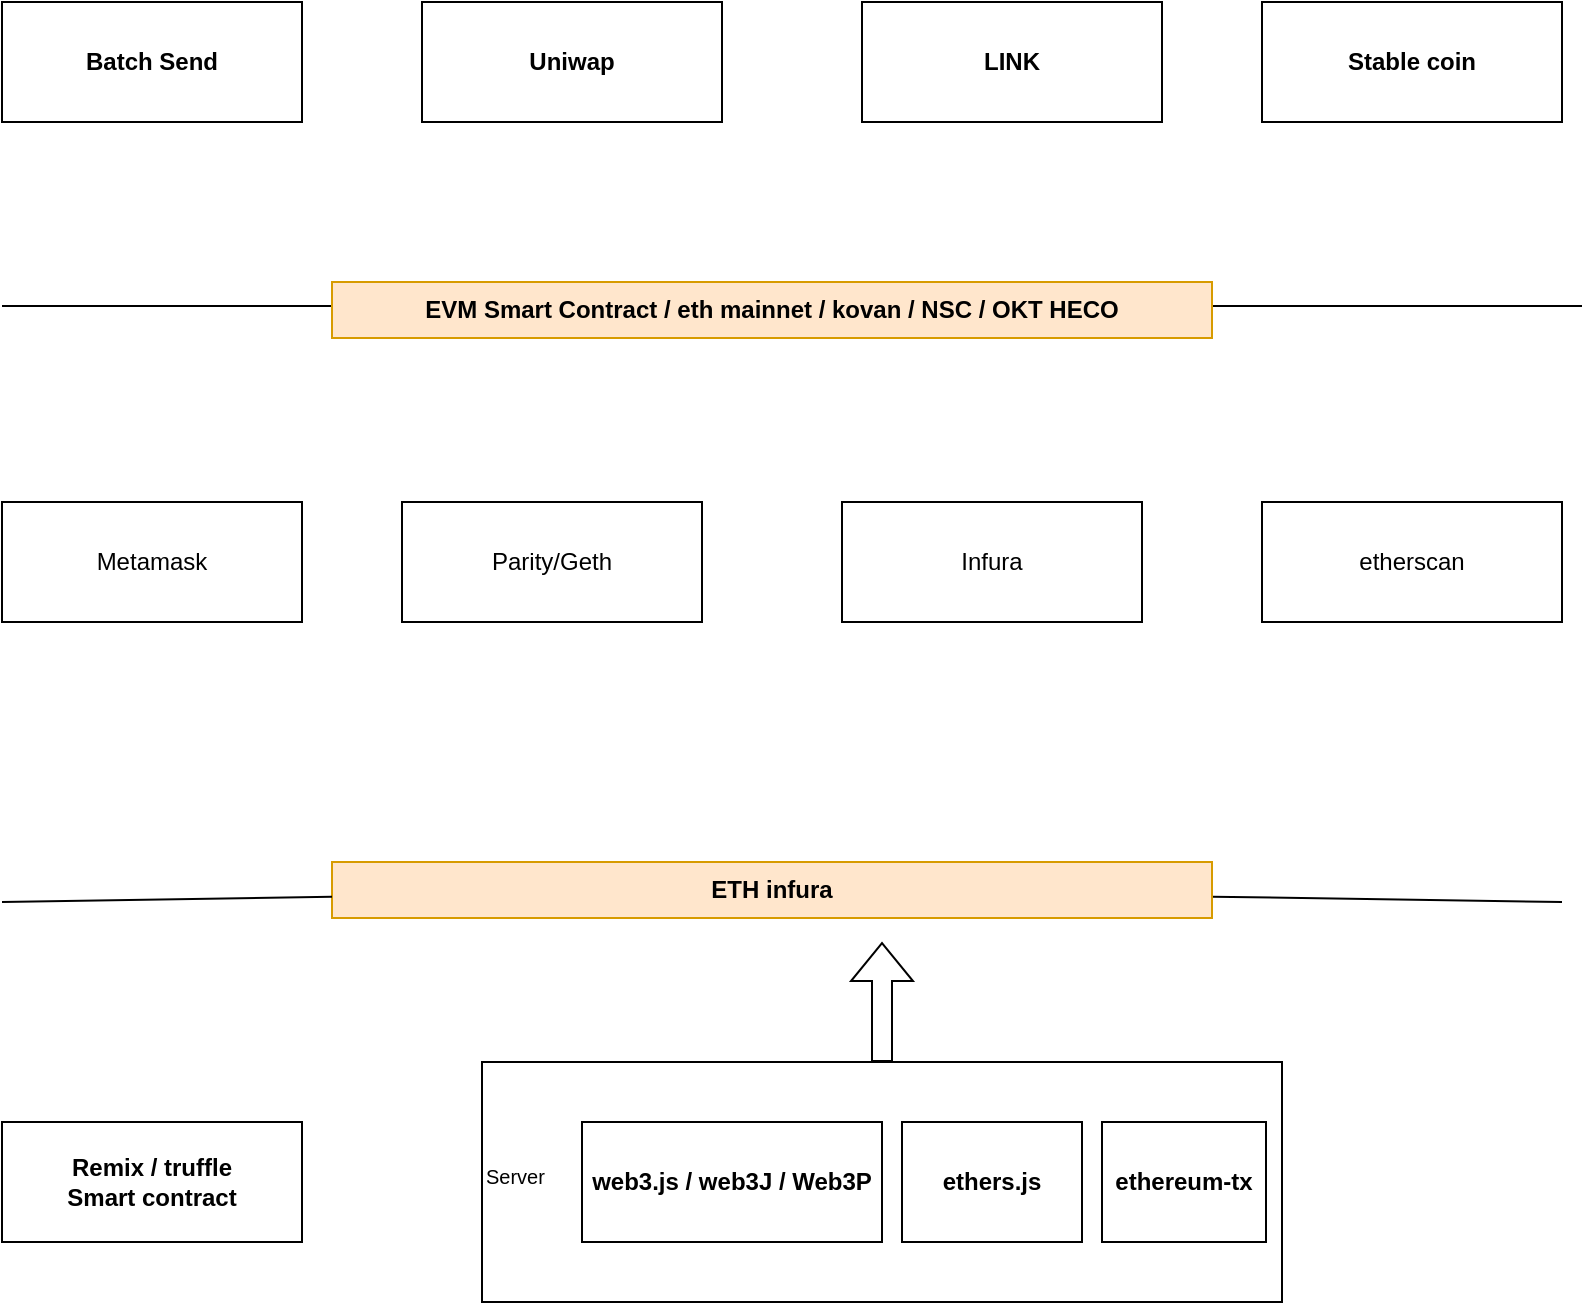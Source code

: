 <mxfile version="17.1.2" type="github">
  <diagram id="XzU88MFnE1Mp-erbCHA6" name="整体架构">
    <mxGraphModel dx="1409" dy="737" grid="1" gridSize="10" guides="1" tooltips="1" connect="1" arrows="1" fold="1" page="1" pageScale="1" pageWidth="850" pageHeight="1100" math="0" shadow="0">
      <root>
        <mxCell id="0" />
        <mxCell id="1" parent="0" />
        <mxCell id="IMkSQCw6tzFDL6CUBRC3-22" value="&lt;sup&gt;Server&lt;/sup&gt;" style="rounded=0;whiteSpace=wrap;html=1;labelBackgroundColor=none;fontSize=12;fontColor=#000000;align=left;" vertex="1" parent="1">
          <mxGeometry x="280" y="600" width="400" height="120" as="geometry" />
        </mxCell>
        <object label="Batch Send" id="IMkSQCw6tzFDL6CUBRC3-1">
          <mxCell style="rounded=0;whiteSpace=wrap;html=1;fontStyle=1;fontColor=#000000;" vertex="1" parent="1">
            <mxGeometry x="40" y="70" width="150" height="60" as="geometry" />
          </mxCell>
        </object>
        <mxCell id="IMkSQCw6tzFDL6CUBRC3-2" value="Uniwap" style="rounded=0;whiteSpace=wrap;html=1;fontStyle=1" vertex="1" parent="1">
          <mxGeometry x="250" y="70" width="150" height="60" as="geometry" />
        </mxCell>
        <mxCell id="IMkSQCw6tzFDL6CUBRC3-3" value="LINK" style="rounded=0;whiteSpace=wrap;html=1;fontStyle=1" vertex="1" parent="1">
          <mxGeometry x="470" y="70" width="150" height="60" as="geometry" />
        </mxCell>
        <mxCell id="IMkSQCw6tzFDL6CUBRC3-4" value="Stable coin" style="rounded=0;whiteSpace=wrap;html=1;fontStyle=1" vertex="1" parent="1">
          <mxGeometry x="670" y="70" width="150" height="60" as="geometry" />
        </mxCell>
        <mxCell id="IMkSQCw6tzFDL6CUBRC3-5" value="" style="endArrow=none;html=1;rounded=0;fontColor=#000000;" edge="1" parent="1">
          <mxGeometry width="50" height="50" relative="1" as="geometry">
            <mxPoint x="40" y="222" as="sourcePoint" />
            <mxPoint x="830" y="222" as="targetPoint" />
          </mxGeometry>
        </mxCell>
        <mxCell id="IMkSQCw6tzFDL6CUBRC3-6" value="Metamask" style="rounded=0;whiteSpace=wrap;html=1;fontColor=#000000;" vertex="1" parent="1">
          <mxGeometry x="40" y="320" width="150" height="60" as="geometry" />
        </mxCell>
        <mxCell id="IMkSQCw6tzFDL6CUBRC3-7" value="Parity/Geth" style="rounded=0;whiteSpace=wrap;html=1;fontColor=#000000;" vertex="1" parent="1">
          <mxGeometry x="240" y="320" width="150" height="60" as="geometry" />
        </mxCell>
        <mxCell id="IMkSQCw6tzFDL6CUBRC3-10" value="etherscan" style="rounded=0;whiteSpace=wrap;html=1;fontColor=#000000;" vertex="1" parent="1">
          <mxGeometry x="670" y="320" width="150" height="60" as="geometry" />
        </mxCell>
        <mxCell id="IMkSQCw6tzFDL6CUBRC3-11" value="Infura" style="rounded=0;whiteSpace=wrap;html=1;fontColor=#000000;" vertex="1" parent="1">
          <mxGeometry x="460" y="320" width="150" height="60" as="geometry" />
        </mxCell>
        <mxCell id="IMkSQCw6tzFDL6CUBRC3-12" value="EVM Smart Contract / eth mainnet / kovan / NSC / OKT HECO" style="text;html=1;strokeColor=#d79b00;fillColor=#ffe6cc;align=center;verticalAlign=middle;whiteSpace=wrap;rounded=0;fontSize=12;fontStyle=1;labelBackgroundColor=none;spacing=0;" vertex="1" parent="1">
          <mxGeometry x="205" y="210" width="440" height="28" as="geometry" />
        </mxCell>
        <mxCell id="IMkSQCw6tzFDL6CUBRC3-13" value="" style="endArrow=none;html=1;rounded=0;fontSize=12;fontColor=#000000;startArrow=none;" edge="1" parent="1" source="IMkSQCw6tzFDL6CUBRC3-14">
          <mxGeometry width="50" height="50" relative="1" as="geometry">
            <mxPoint x="40" y="520" as="sourcePoint" />
            <mxPoint x="820" y="520" as="targetPoint" />
          </mxGeometry>
        </mxCell>
        <mxCell id="IMkSQCw6tzFDL6CUBRC3-14" value="ETH infura" style="text;html=1;strokeColor=#d79b00;fillColor=#ffe6cc;align=center;verticalAlign=middle;whiteSpace=wrap;rounded=0;fontSize=12;fontStyle=1;labelBackgroundColor=none;spacing=0;" vertex="1" parent="1">
          <mxGeometry x="205" y="500" width="440" height="28" as="geometry" />
        </mxCell>
        <mxCell id="IMkSQCw6tzFDL6CUBRC3-15" value="" style="endArrow=none;html=1;rounded=0;fontSize=12;fontColor=#000000;" edge="1" parent="1" target="IMkSQCw6tzFDL6CUBRC3-14">
          <mxGeometry width="50" height="50" relative="1" as="geometry">
            <mxPoint x="40" y="520" as="sourcePoint" />
            <mxPoint x="820" y="520" as="targetPoint" />
          </mxGeometry>
        </mxCell>
        <mxCell id="IMkSQCw6tzFDL6CUBRC3-16" value="Remix / truffle&lt;br&gt;Smart contract" style="rounded=0;whiteSpace=wrap;html=1;labelBackgroundColor=none;fontSize=12;fontColor=#000000;fontStyle=1" vertex="1" parent="1">
          <mxGeometry x="40" y="630" width="150" height="60" as="geometry" />
        </mxCell>
        <mxCell id="IMkSQCw6tzFDL6CUBRC3-17" value="web3.js / web3J / Web3P" style="rounded=0;whiteSpace=wrap;html=1;labelBackgroundColor=none;fontSize=12;fontColor=#000000;fontStyle=1" vertex="1" parent="1">
          <mxGeometry x="330" y="630" width="150" height="60" as="geometry" />
        </mxCell>
        <mxCell id="IMkSQCw6tzFDL6CUBRC3-18" value="ethers.js" style="rounded=0;whiteSpace=wrap;html=1;labelBackgroundColor=none;fontSize=12;fontColor=#000000;fontStyle=1" vertex="1" parent="1">
          <mxGeometry x="490" y="630" width="90" height="60" as="geometry" />
        </mxCell>
        <mxCell id="IMkSQCw6tzFDL6CUBRC3-19" value="ethereum-tx" style="rounded=0;whiteSpace=wrap;html=1;labelBackgroundColor=none;fontSize=12;fontColor=#000000;fontStyle=1" vertex="1" parent="1">
          <mxGeometry x="590" y="630" width="82" height="60" as="geometry" />
        </mxCell>
        <mxCell id="IMkSQCw6tzFDL6CUBRC3-23" value="" style="shape=flexArrow;endArrow=classic;html=1;rounded=0;fontSize=12;fontColor=#000000;" edge="1" parent="1" source="IMkSQCw6tzFDL6CUBRC3-22">
          <mxGeometry width="50" height="50" relative="1" as="geometry">
            <mxPoint x="540" y="610" as="sourcePoint" />
            <mxPoint x="480" y="540" as="targetPoint" />
          </mxGeometry>
        </mxCell>
      </root>
    </mxGraphModel>
  </diagram>
</mxfile>
